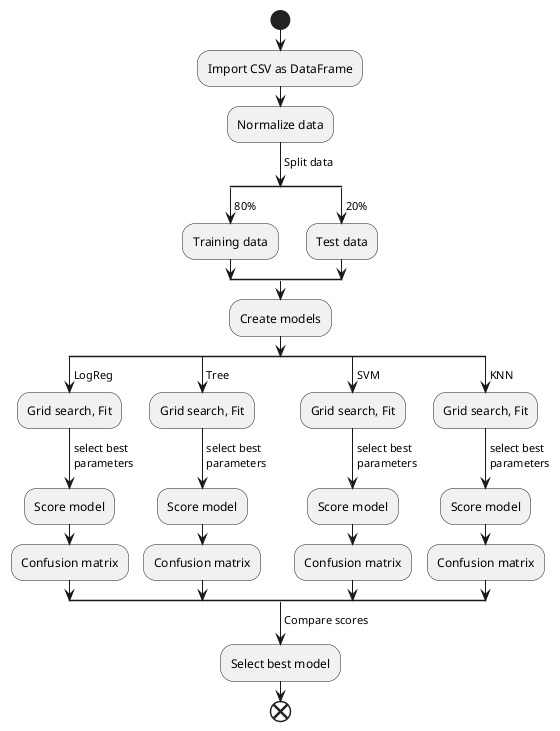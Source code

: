 @startuml 4-ml

start
:Import CSV as DataFrame;
:Normalize data;
-> Split data;

split
-> 80%;
:Training data;
split again
-> 20%;
:Test data;
end split

:Create models;

split
-> LogReg;
:Grid search, Fit;
-> select best\nparameters;
:Score model;
:Confusion matrix;
split again
-> Tree;
:Grid search, Fit;
-> select best\nparameters;
:Score model;
:Confusion matrix;
split again
-> SVM;
:Grid search, Fit;
-> select best\nparameters;
:Score model;
:Confusion matrix;
split again
-> KNN;
:Grid search, Fit;
-> select best\nparameters;
:Score model;
:Confusion matrix;
end split

-> Compare scores;

:Select best model;

end

@enduml